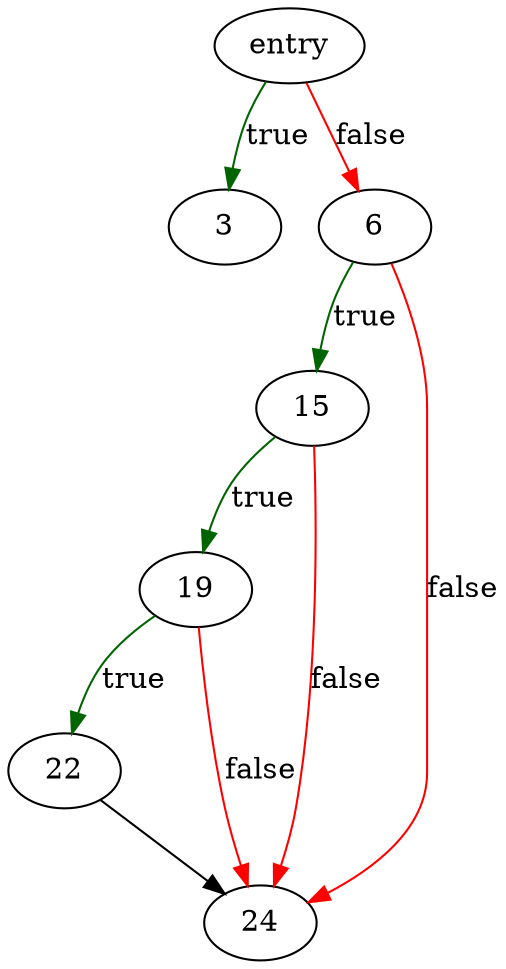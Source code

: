 digraph "set_program_name" {
	// Node definitions.
	1 [label=entry];
	3;
	6;
	15;
	19;
	22;
	24;

	// Edge definitions.
	1 -> 3 [
		color=darkgreen
		label=true
	];
	1 -> 6 [
		color=red
		label=false
	];
	6 -> 15 [
		color=darkgreen
		label=true
	];
	6 -> 24 [
		color=red
		label=false
	];
	15 -> 19 [
		color=darkgreen
		label=true
	];
	15 -> 24 [
		color=red
		label=false
	];
	19 -> 22 [
		color=darkgreen
		label=true
	];
	19 -> 24 [
		color=red
		label=false
	];
	22 -> 24;
}